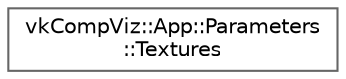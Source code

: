 digraph "Graphical Class Hierarchy"
{
 // LATEX_PDF_SIZE
  bgcolor="transparent";
  edge [fontname=Helvetica,fontsize=10,labelfontname=Helvetica,labelfontsize=10];
  node [fontname=Helvetica,fontsize=10,shape=box,height=0.2,width=0.4];
  rankdir="LR";
  Node0 [id="Node000000",label="vkCompViz::App::Parameters\l::Textures",height=0.2,width=0.4,color="grey40", fillcolor="white", style="filled",URL="$classvkCompViz_1_1App_1_1Parameters_1_1Textures.html",tooltip="Configuration for input and output textures."];
}
